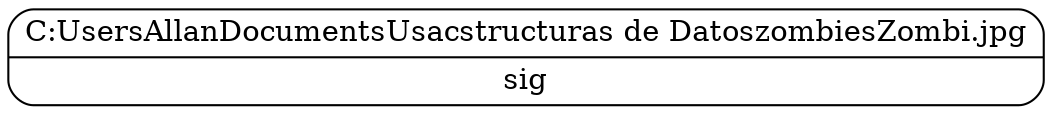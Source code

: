 digraph lista{
 rankdir=LR;node [shape = record, style=rounded];
struct0 [label="<f0>C:\Users\Allan\Documents\Usac\Estructuras de Datos\zombies\Zombi.jpg|<f1>sig"];
}
